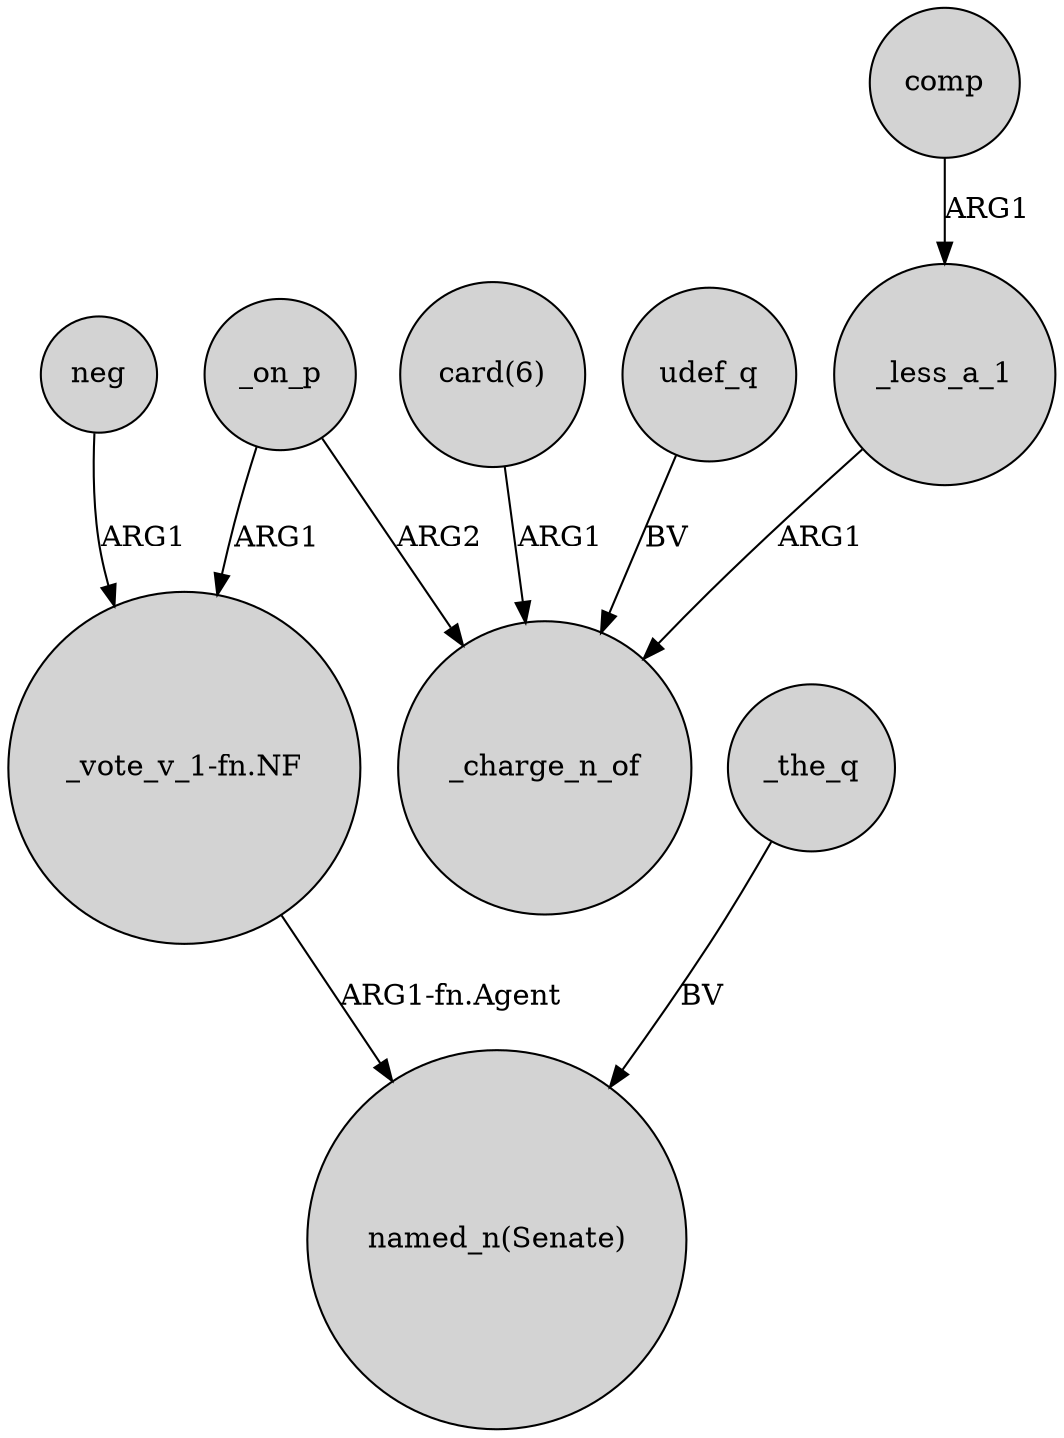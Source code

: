 digraph {
	node [shape=circle style=filled]
	_on_p -> "_vote_v_1-fn.NF" [label=ARG1]
	_less_a_1 -> _charge_n_of [label=ARG1]
	_the_q -> "named_n(Senate)" [label=BV]
	neg -> "_vote_v_1-fn.NF" [label=ARG1]
	"card(6)" -> _charge_n_of [label=ARG1]
	udef_q -> _charge_n_of [label=BV]
	"_vote_v_1-fn.NF" -> "named_n(Senate)" [label="ARG1-fn.Agent"]
	_on_p -> _charge_n_of [label=ARG2]
	comp -> _less_a_1 [label=ARG1]
}
